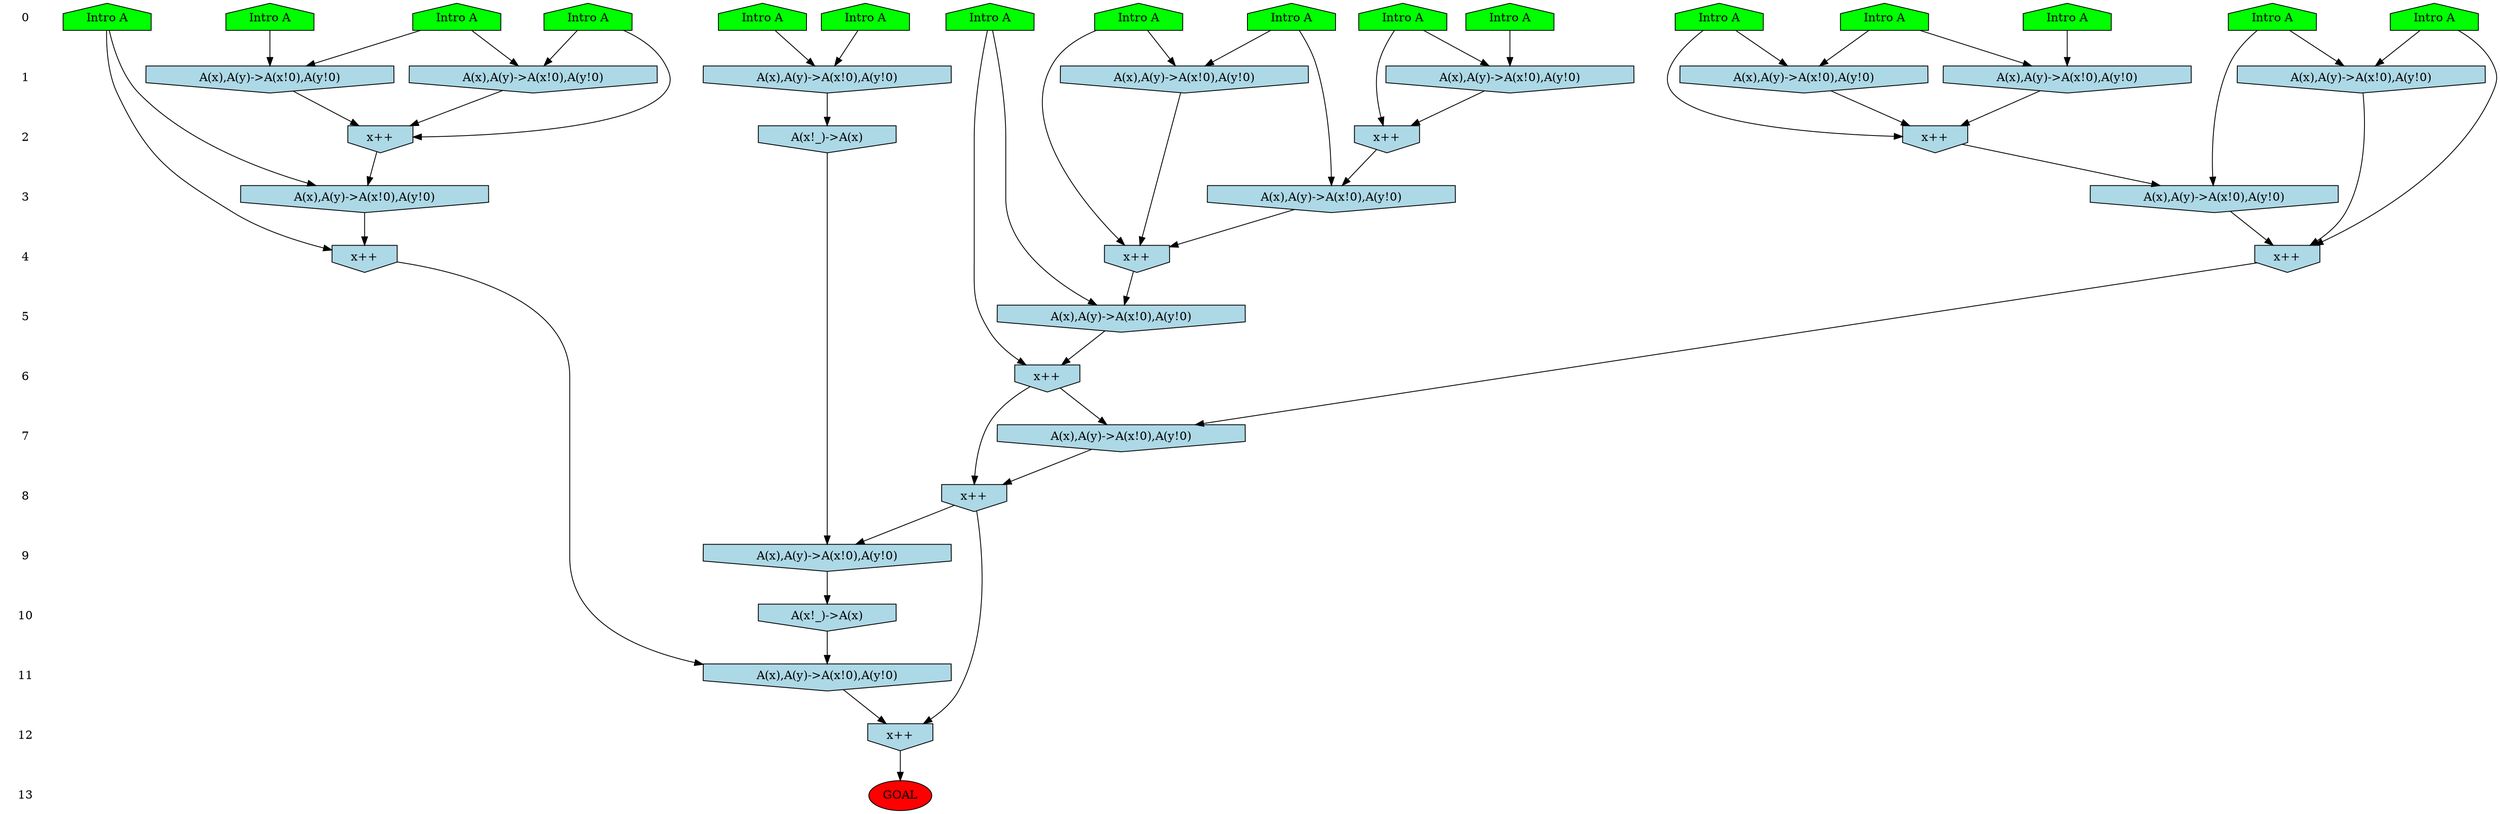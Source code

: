 /* Compression of 1 causal flows obtained in average at 2.855498E+00 t.u */
/* Compressed causal flows were: [905] */
digraph G{
 ranksep=.5 ; 
{ rank = same ; "0" [shape=plaintext] ; node_1 [label ="Intro A", shape=house, style=filled, fillcolor=green] ;
node_2 [label ="Intro A", shape=house, style=filled, fillcolor=green] ;
node_3 [label ="Intro A", shape=house, style=filled, fillcolor=green] ;
node_4 [label ="Intro A", shape=house, style=filled, fillcolor=green] ;
node_5 [label ="Intro A", shape=house, style=filled, fillcolor=green] ;
node_6 [label ="Intro A", shape=house, style=filled, fillcolor=green] ;
node_7 [label ="Intro A", shape=house, style=filled, fillcolor=green] ;
node_8 [label ="Intro A", shape=house, style=filled, fillcolor=green] ;
node_9 [label ="Intro A", shape=house, style=filled, fillcolor=green] ;
node_10 [label ="Intro A", shape=house, style=filled, fillcolor=green] ;
node_11 [label ="Intro A", shape=house, style=filled, fillcolor=green] ;
node_12 [label ="Intro A", shape=house, style=filled, fillcolor=green] ;
node_13 [label ="Intro A", shape=house, style=filled, fillcolor=green] ;
node_14 [label ="Intro A", shape=house, style=filled, fillcolor=green] ;
node_15 [label ="Intro A", shape=house, style=filled, fillcolor=green] ;
node_16 [label ="Intro A", shape=house, style=filled, fillcolor=green] ;
}
{ rank = same ; "1" [shape=plaintext] ; node_17 [label="A(x),A(y)->A(x!0),A(y!0)", shape=invhouse, style=filled, fillcolor = lightblue] ;
node_18 [label="A(x),A(y)->A(x!0),A(y!0)", shape=invhouse, style=filled, fillcolor = lightblue] ;
node_19 [label="A(x),A(y)->A(x!0),A(y!0)", shape=invhouse, style=filled, fillcolor = lightblue] ;
node_20 [label="A(x),A(y)->A(x!0),A(y!0)", shape=invhouse, style=filled, fillcolor = lightblue] ;
node_23 [label="A(x),A(y)->A(x!0),A(y!0)", shape=invhouse, style=filled, fillcolor = lightblue] ;
node_24 [label="A(x),A(y)->A(x!0),A(y!0)", shape=invhouse, style=filled, fillcolor = lightblue] ;
node_26 [label="A(x),A(y)->A(x!0),A(y!0)", shape=invhouse, style=filled, fillcolor = lightblue] ;
node_32 [label="A(x),A(y)->A(x!0),A(y!0)", shape=invhouse, style=filled, fillcolor = lightblue] ;
}
{ rank = same ; "2" [shape=plaintext] ; node_21 [label="x++", shape=invhouse, style=filled, fillcolor = lightblue] ;
node_25 [label="x++", shape=invhouse, style=filled, fillcolor = lightblue] ;
node_27 [label="x++", shape=invhouse, style=filled, fillcolor = lightblue] ;
node_33 [label="A(x!_)->A(x)", shape=invhouse, style=filled, fillcolor = lightblue] ;
}
{ rank = same ; "3" [shape=plaintext] ; node_22 [label="A(x),A(y)->A(x!0),A(y!0)", shape=invhouse, style=filled, fillcolor = lightblue] ;
node_28 [label="A(x),A(y)->A(x!0),A(y!0)", shape=invhouse, style=filled, fillcolor = lightblue] ;
node_31 [label="A(x),A(y)->A(x!0),A(y!0)", shape=invhouse, style=filled, fillcolor = lightblue] ;
}
{ rank = same ; "4" [shape=plaintext] ; node_29 [label="x++", shape=invhouse, style=filled, fillcolor = lightblue] ;
node_30 [label="x++", shape=invhouse, style=filled, fillcolor = lightblue] ;
node_38 [label="x++", shape=invhouse, style=filled, fillcolor = lightblue] ;
}
{ rank = same ; "5" [shape=plaintext] ; node_34 [label="A(x),A(y)->A(x!0),A(y!0)", shape=invhouse, style=filled, fillcolor = lightblue] ;
}
{ rank = same ; "6" [shape=plaintext] ; node_35 [label="x++", shape=invhouse, style=filled, fillcolor = lightblue] ;
}
{ rank = same ; "7" [shape=plaintext] ; node_36 [label="A(x),A(y)->A(x!0),A(y!0)", shape=invhouse, style=filled, fillcolor = lightblue] ;
}
{ rank = same ; "8" [shape=plaintext] ; node_37 [label="x++", shape=invhouse, style=filled, fillcolor = lightblue] ;
}
{ rank = same ; "9" [shape=plaintext] ; node_39 [label="A(x),A(y)->A(x!0),A(y!0)", shape=invhouse, style=filled, fillcolor = lightblue] ;
}
{ rank = same ; "10" [shape=plaintext] ; node_40 [label="A(x!_)->A(x)", shape=invhouse, style=filled, fillcolor = lightblue] ;
}
{ rank = same ; "11" [shape=plaintext] ; node_41 [label="A(x),A(y)->A(x!0),A(y!0)", shape=invhouse, style=filled, fillcolor = lightblue] ;
}
{ rank = same ; "12" [shape=plaintext] ; node_42 [label="x++", shape=invhouse, style=filled, fillcolor = lightblue] ;
}
{ rank = same ; "13" [shape=plaintext] ; node_43 [label ="GOAL", style=filled, fillcolor=red] ;
}
"0" -> "1" [style="invis"]; 
"1" -> "2" [style="invis"]; 
"2" -> "3" [style="invis"]; 
"3" -> "4" [style="invis"]; 
"4" -> "5" [style="invis"]; 
"5" -> "6" [style="invis"]; 
"6" -> "7" [style="invis"]; 
"7" -> "8" [style="invis"]; 
"8" -> "9" [style="invis"]; 
"9" -> "10" [style="invis"]; 
"10" -> "11" [style="invis"]; 
"11" -> "12" [style="invis"]; 
"12" -> "13" [style="invis"]; 
node_7 -> node_17
node_11 -> node_17
node_2 -> node_18
node_5 -> node_18
node_3 -> node_19
node_13 -> node_19
node_12 -> node_20
node_16 -> node_20
node_11 -> node_21
node_17 -> node_21
node_10 -> node_22
node_21 -> node_22
node_9 -> node_23
node_10 -> node_23
node_2 -> node_24
node_8 -> node_24
node_8 -> node_25
node_18 -> node_25
node_24 -> node_25
node_1 -> node_26
node_3 -> node_26
node_1 -> node_27
node_19 -> node_27
node_26 -> node_27
node_16 -> node_28
node_27 -> node_28
node_9 -> node_29
node_22 -> node_29
node_23 -> node_29
node_12 -> node_30
node_20 -> node_30
node_28 -> node_30
node_6 -> node_31
node_25 -> node_31
node_14 -> node_32
node_15 -> node_32
node_32 -> node_33
node_4 -> node_34
node_29 -> node_34
node_4 -> node_35
node_34 -> node_35
node_30 -> node_36
node_35 -> node_36
node_35 -> node_37
node_36 -> node_37
node_6 -> node_38
node_31 -> node_38
node_33 -> node_39
node_37 -> node_39
node_39 -> node_40
node_38 -> node_41
node_40 -> node_41
node_37 -> node_42
node_41 -> node_42
node_42 -> node_43
}
/*
 Dot generation time: 0.000000
*/